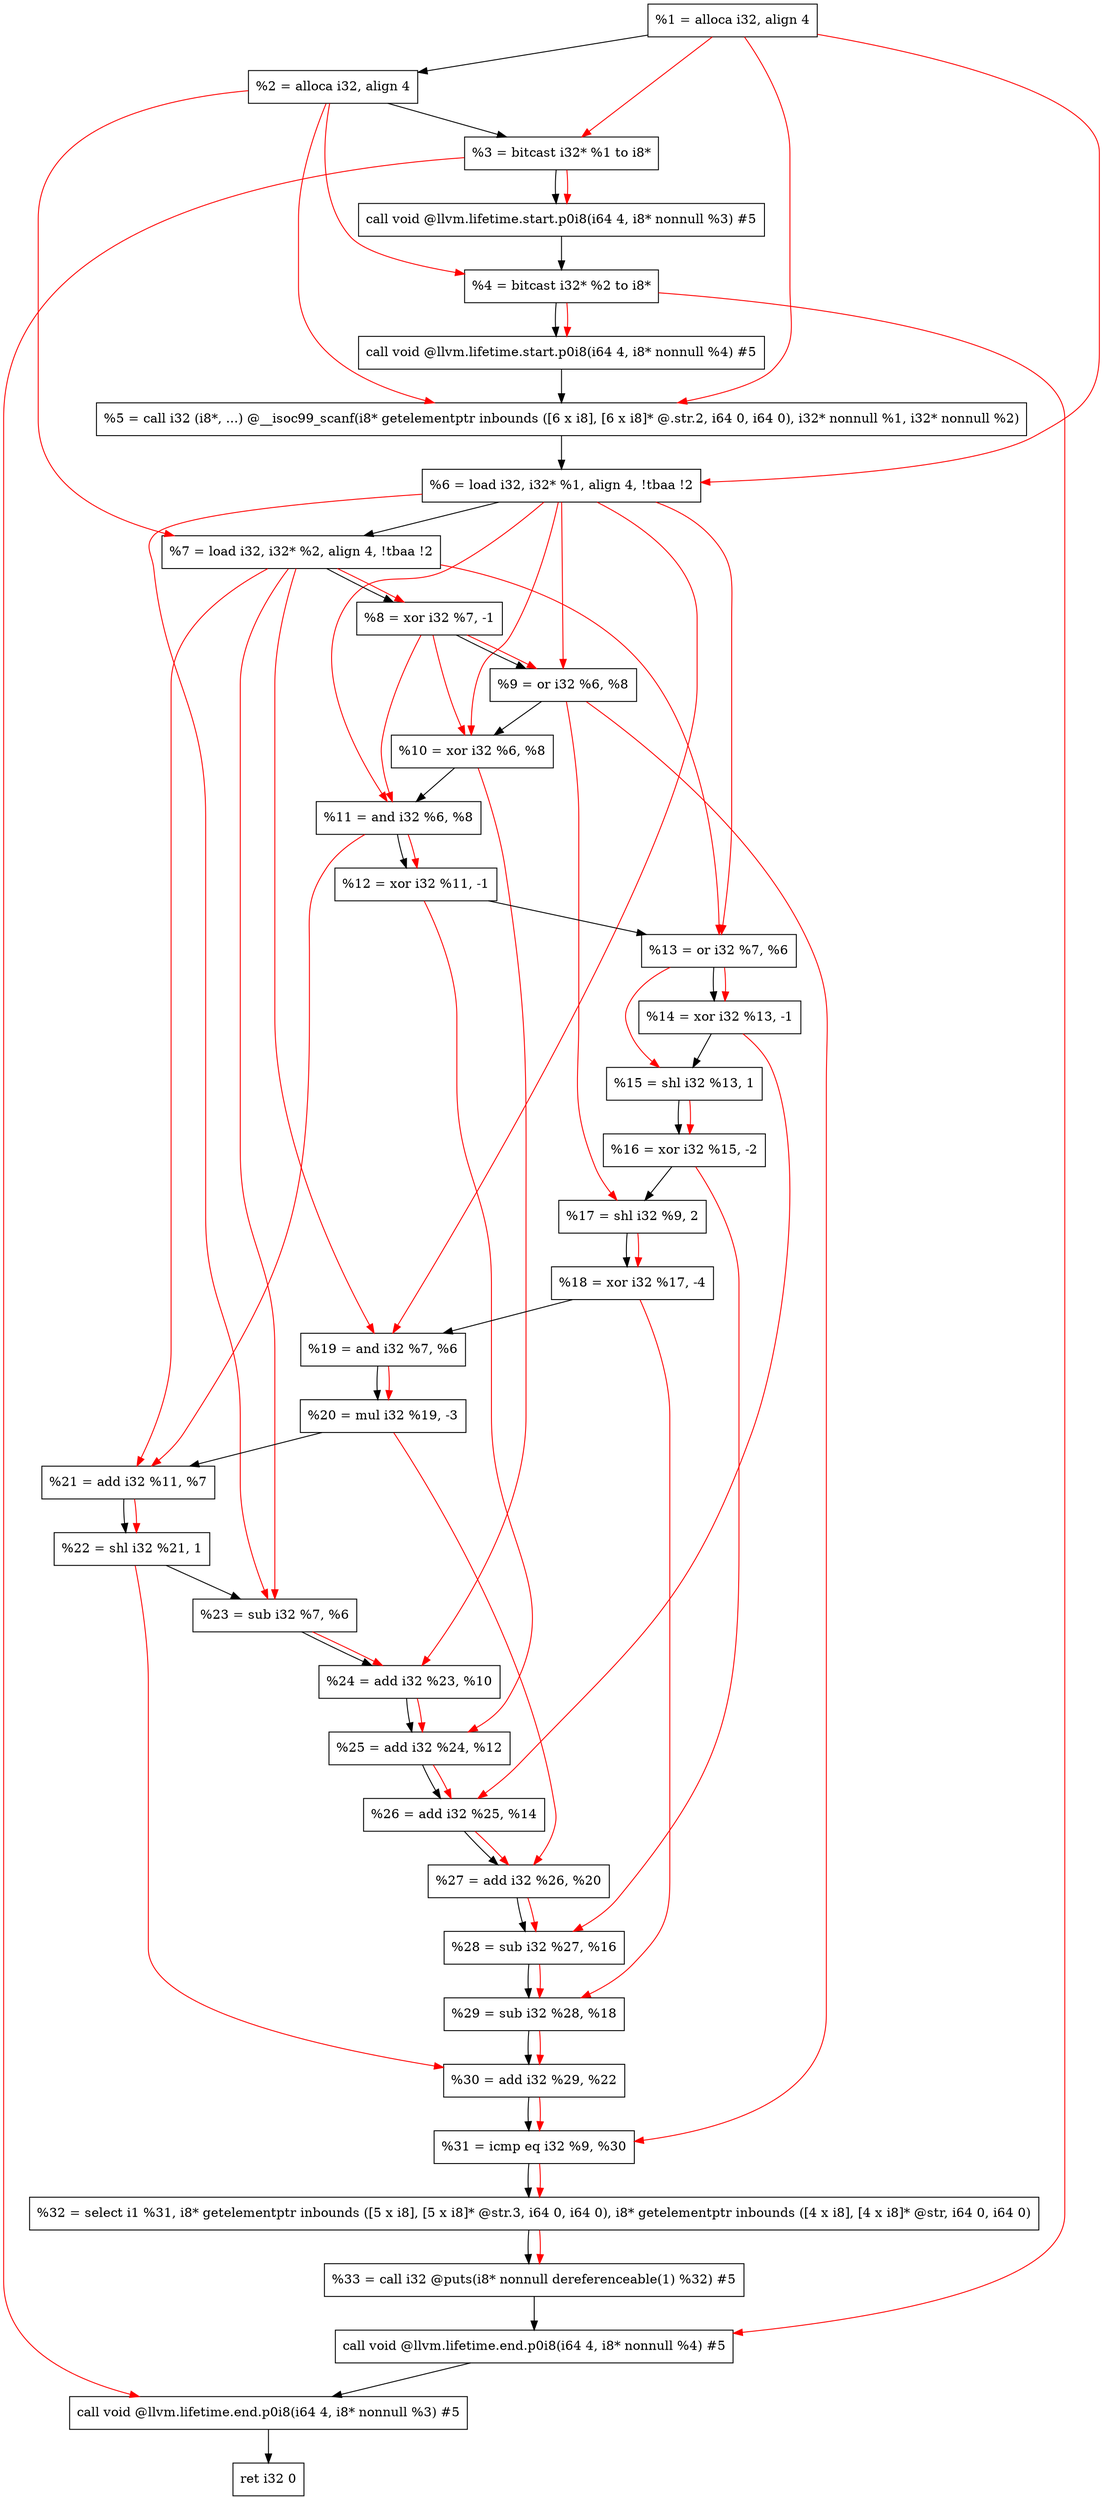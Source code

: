 digraph "DFG for'main' function" {
	Node0x1e3dde8[shape=record, label="  %1 = alloca i32, align 4"];
	Node0x1e3de68[shape=record, label="  %2 = alloca i32, align 4"];
	Node0x1e3def8[shape=record, label="  %3 = bitcast i32* %1 to i8*"];
	Node0x1e3e358[shape=record, label="  call void @llvm.lifetime.start.p0i8(i64 4, i8* nonnull %3) #5"];
	Node0x1e3e438[shape=record, label="  %4 = bitcast i32* %2 to i8*"];
	Node0x1e3e558[shape=record, label="  call void @llvm.lifetime.start.p0i8(i64 4, i8* nonnull %4) #5"];
	Node0x1e3e790[shape=record, label="  %5 = call i32 (i8*, ...) @__isoc99_scanf(i8* getelementptr inbounds ([6 x i8], [6 x i8]* @.str.2, i64 0, i64 0), i32* nonnull %1, i32* nonnull %2)"];
	Node0x1e3e848[shape=record, label="  %6 = load i32, i32* %1, align 4, !tbaa !2"];
	Node0x1e3f7b8[shape=record, label="  %7 = load i32, i32* %2, align 4, !tbaa !2"];
	Node0x1e3fe40[shape=record, label="  %8 = xor i32 %7, -1"];
	Node0x1e3feb0[shape=record, label="  %9 = or i32 %6, %8"];
	Node0x1e3ff20[shape=record, label="  %10 = xor i32 %6, %8"];
	Node0x1e3ff90[shape=record, label="  %11 = and i32 %6, %8"];
	Node0x1e40000[shape=record, label="  %12 = xor i32 %11, -1"];
	Node0x1e40070[shape=record, label="  %13 = or i32 %7, %6"];
	Node0x1e400e0[shape=record, label="  %14 = xor i32 %13, -1"];
	Node0x1e40150[shape=record, label="  %15 = shl i32 %13, 1"];
	Node0x1e401c0[shape=record, label="  %16 = xor i32 %15, -2"];
	Node0x1e40230[shape=record, label="  %17 = shl i32 %9, 2"];
	Node0x1e402a0[shape=record, label="  %18 = xor i32 %17, -4"];
	Node0x1e40310[shape=record, label="  %19 = and i32 %7, %6"];
	Node0x1e40380[shape=record, label="  %20 = mul i32 %19, -3"];
	Node0x1e403f0[shape=record, label="  %21 = add i32 %11, %7"];
	Node0x1e40460[shape=record, label="  %22 = shl i32 %21, 1"];
	Node0x1e404d0[shape=record, label="  %23 = sub i32 %7, %6"];
	Node0x1e40540[shape=record, label="  %24 = add i32 %23, %10"];
	Node0x1e405b0[shape=record, label="  %25 = add i32 %24, %12"];
	Node0x1e40620[shape=record, label="  %26 = add i32 %25, %14"];
	Node0x1e40690[shape=record, label="  %27 = add i32 %26, %20"];
	Node0x1e40700[shape=record, label="  %28 = sub i32 %27, %16"];
	Node0x1e40770[shape=record, label="  %29 = sub i32 %28, %18"];
	Node0x1e407e0[shape=record, label="  %30 = add i32 %29, %22"];
	Node0x1e40850[shape=record, label="  %31 = icmp eq i32 %9, %30"];
	Node0x1dde9d8[shape=record, label="  %32 = select i1 %31, i8* getelementptr inbounds ([5 x i8], [5 x i8]* @str.3, i64 0, i64 0), i8* getelementptr inbounds ([4 x i8], [4 x i8]* @str, i64 0, i64 0)"];
	Node0x1e40af0[shape=record, label="  %33 = call i32 @puts(i8* nonnull dereferenceable(1) %32) #5"];
	Node0x1e40d48[shape=record, label="  call void @llvm.lifetime.end.p0i8(i64 4, i8* nonnull %4) #5"];
	Node0x1e40ea8[shape=record, label="  call void @llvm.lifetime.end.p0i8(i64 4, i8* nonnull %3) #5"];
	Node0x1e40f68[shape=record, label="  ret i32 0"];
	Node0x1e3dde8 -> Node0x1e3de68;
	Node0x1e3de68 -> Node0x1e3def8;
	Node0x1e3def8 -> Node0x1e3e358;
	Node0x1e3e358 -> Node0x1e3e438;
	Node0x1e3e438 -> Node0x1e3e558;
	Node0x1e3e558 -> Node0x1e3e790;
	Node0x1e3e790 -> Node0x1e3e848;
	Node0x1e3e848 -> Node0x1e3f7b8;
	Node0x1e3f7b8 -> Node0x1e3fe40;
	Node0x1e3fe40 -> Node0x1e3feb0;
	Node0x1e3feb0 -> Node0x1e3ff20;
	Node0x1e3ff20 -> Node0x1e3ff90;
	Node0x1e3ff90 -> Node0x1e40000;
	Node0x1e40000 -> Node0x1e40070;
	Node0x1e40070 -> Node0x1e400e0;
	Node0x1e400e0 -> Node0x1e40150;
	Node0x1e40150 -> Node0x1e401c0;
	Node0x1e401c0 -> Node0x1e40230;
	Node0x1e40230 -> Node0x1e402a0;
	Node0x1e402a0 -> Node0x1e40310;
	Node0x1e40310 -> Node0x1e40380;
	Node0x1e40380 -> Node0x1e403f0;
	Node0x1e403f0 -> Node0x1e40460;
	Node0x1e40460 -> Node0x1e404d0;
	Node0x1e404d0 -> Node0x1e40540;
	Node0x1e40540 -> Node0x1e405b0;
	Node0x1e405b0 -> Node0x1e40620;
	Node0x1e40620 -> Node0x1e40690;
	Node0x1e40690 -> Node0x1e40700;
	Node0x1e40700 -> Node0x1e40770;
	Node0x1e40770 -> Node0x1e407e0;
	Node0x1e407e0 -> Node0x1e40850;
	Node0x1e40850 -> Node0x1dde9d8;
	Node0x1dde9d8 -> Node0x1e40af0;
	Node0x1e40af0 -> Node0x1e40d48;
	Node0x1e40d48 -> Node0x1e40ea8;
	Node0x1e40ea8 -> Node0x1e40f68;
edge [color=red]
	Node0x1e3dde8 -> Node0x1e3def8;
	Node0x1e3def8 -> Node0x1e3e358;
	Node0x1e3de68 -> Node0x1e3e438;
	Node0x1e3e438 -> Node0x1e3e558;
	Node0x1e3dde8 -> Node0x1e3e790;
	Node0x1e3de68 -> Node0x1e3e790;
	Node0x1e3dde8 -> Node0x1e3e848;
	Node0x1e3de68 -> Node0x1e3f7b8;
	Node0x1e3f7b8 -> Node0x1e3fe40;
	Node0x1e3e848 -> Node0x1e3feb0;
	Node0x1e3fe40 -> Node0x1e3feb0;
	Node0x1e3e848 -> Node0x1e3ff20;
	Node0x1e3fe40 -> Node0x1e3ff20;
	Node0x1e3e848 -> Node0x1e3ff90;
	Node0x1e3fe40 -> Node0x1e3ff90;
	Node0x1e3ff90 -> Node0x1e40000;
	Node0x1e3f7b8 -> Node0x1e40070;
	Node0x1e3e848 -> Node0x1e40070;
	Node0x1e40070 -> Node0x1e400e0;
	Node0x1e40070 -> Node0x1e40150;
	Node0x1e40150 -> Node0x1e401c0;
	Node0x1e3feb0 -> Node0x1e40230;
	Node0x1e40230 -> Node0x1e402a0;
	Node0x1e3f7b8 -> Node0x1e40310;
	Node0x1e3e848 -> Node0x1e40310;
	Node0x1e40310 -> Node0x1e40380;
	Node0x1e3ff90 -> Node0x1e403f0;
	Node0x1e3f7b8 -> Node0x1e403f0;
	Node0x1e403f0 -> Node0x1e40460;
	Node0x1e3f7b8 -> Node0x1e404d0;
	Node0x1e3e848 -> Node0x1e404d0;
	Node0x1e404d0 -> Node0x1e40540;
	Node0x1e3ff20 -> Node0x1e40540;
	Node0x1e40540 -> Node0x1e405b0;
	Node0x1e40000 -> Node0x1e405b0;
	Node0x1e405b0 -> Node0x1e40620;
	Node0x1e400e0 -> Node0x1e40620;
	Node0x1e40620 -> Node0x1e40690;
	Node0x1e40380 -> Node0x1e40690;
	Node0x1e40690 -> Node0x1e40700;
	Node0x1e401c0 -> Node0x1e40700;
	Node0x1e40700 -> Node0x1e40770;
	Node0x1e402a0 -> Node0x1e40770;
	Node0x1e40770 -> Node0x1e407e0;
	Node0x1e40460 -> Node0x1e407e0;
	Node0x1e3feb0 -> Node0x1e40850;
	Node0x1e407e0 -> Node0x1e40850;
	Node0x1e40850 -> Node0x1dde9d8;
	Node0x1dde9d8 -> Node0x1e40af0;
	Node0x1e3e438 -> Node0x1e40d48;
	Node0x1e3def8 -> Node0x1e40ea8;
}
